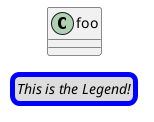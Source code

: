 {
  "sha1": "6t99r6z5u1fq7dmy8i7qsae6ev5wfk9",
  "insertion": {
    "when": "2024-05-30T20:48:21.042Z",
    "user": "plantuml@gmail.com"
  }
}
@startuml
skinparam Legend {
  BorderColor blue
  BorderThickness 5.0
  FontStyle italic
}
skinparam NoteBorderThickness 2.0
class foo
legend right
  This is the Legend!
end legend
'note as node7
'  This is a test note!
'end note
@enduml
